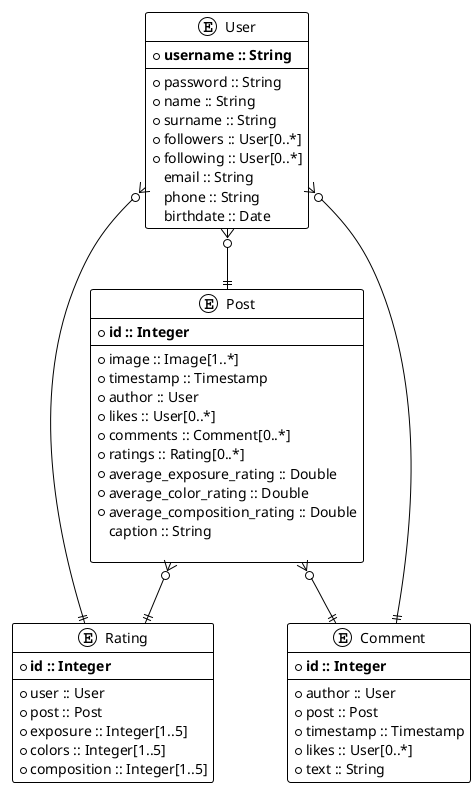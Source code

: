@startuml Lipho DB ER Diagram
!theme plain

entity User {
    * **username :: String**
    --
    * password :: String
    * name :: String
    * surname :: String
    * followers :: User[0..*]
    * following :: User[0..*]
    email :: String
    phone :: String
    birthdate :: Date
}

entity Post {
    * **id :: Integer**
    --
    * image :: Image[1..*]
    * timestamp :: Timestamp
    * author :: User
    * likes :: User[0..*]
    * comments :: Comment[0..*]
    * ratings :: Rating[0..*]
    * average_exposure_rating :: Double
    * average_color_rating :: Double
    * average_composition_rating :: Double
    caption :: String

}

entity Rating {
    * **id :: Integer**
    --
    * user :: User
    * post :: Post
    * exposure :: Integer[1..5]
    * colors :: Integer[1..5]
    * composition :: Integer[1..5]
}

entity Comment {
    * **id :: Integer**
    --
    * author :: User
    * post :: Post
    * timestamp :: Timestamp
    * likes :: User[0..*]
    * text :: String
}

User }o--|| Post
Post }o--|| Rating
Post }o--|| Comment
Rating ||--o{ User
Comment ||--o{ User

@enduml